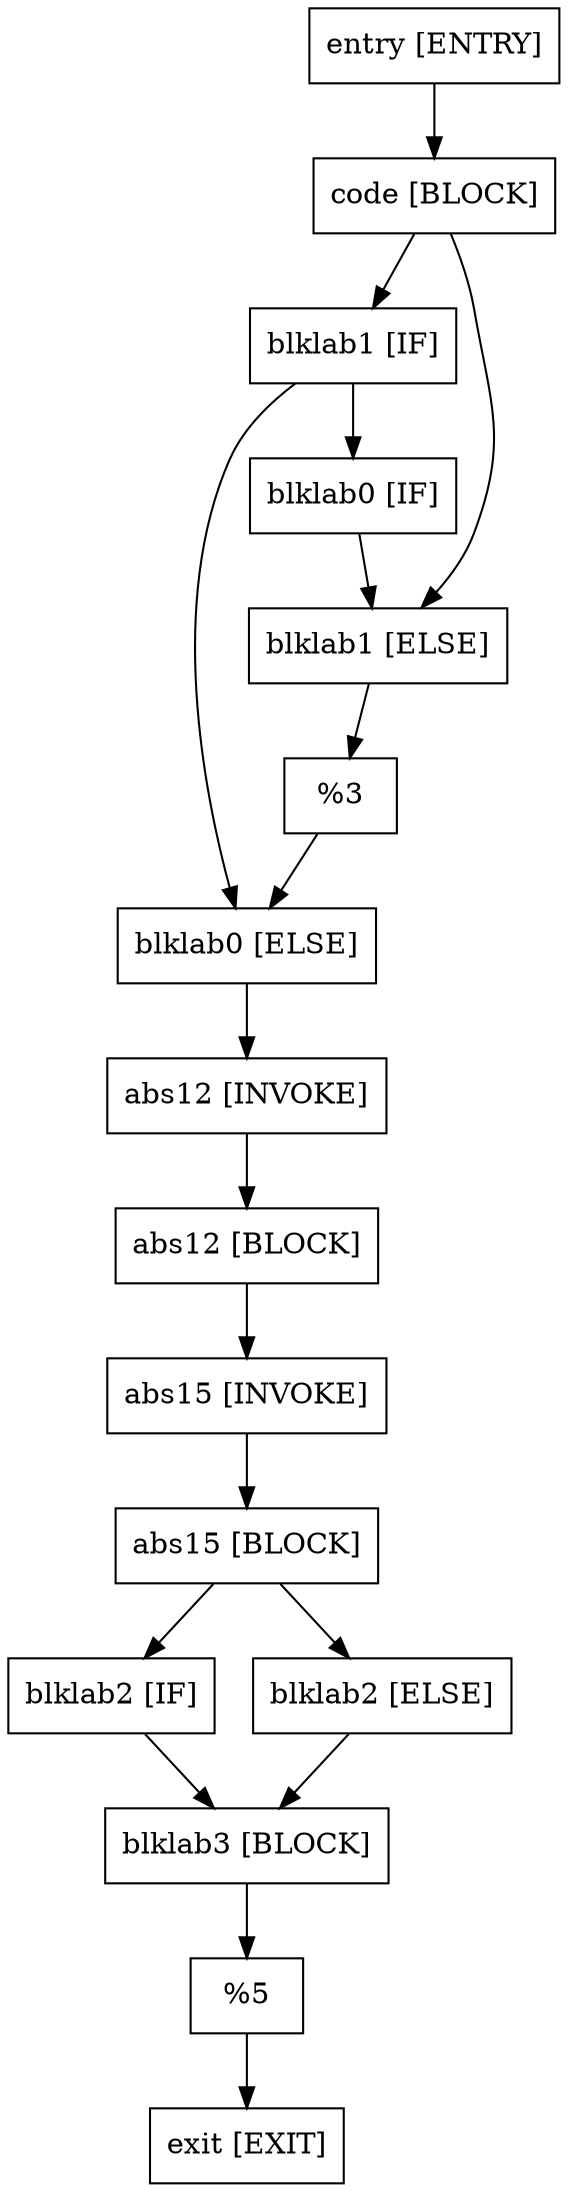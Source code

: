 digraph conflict{
"entry [ENTRY]"[shape=box];
"code [BLOCK]"[shape=box];
"blklab1 [IF]"[shape=box];
"blklab1 [ELSE]"[shape=box];
"blklab0 [IF]"[shape=box];
"blklab0 [ELSE]"[shape=box];
"%10 [RETURN]"[shape=box];
"abs12 [INVOKE]"[shape=box];
"abs12 [BLOCK]"[shape=box];
"abs15 [INVOKE]"[shape=box];
"abs15 [BLOCK]"[shape=box];
"blklab2 [IF]"[shape=box];
"blklab2 [ELSE]"[shape=box];
"blklab3 [BLOCK]"[shape=box];
"%15 [RETURN]"[shape=box];
"exit [EXIT]"[shape=box];
"entry [ENTRY]"->"code [BLOCK]";
"code [BLOCK]"->"blklab1 [IF]";
"code [BLOCK]"->"blklab1 [ELSE]";
"blklab1 [IF]"->"blklab0 [IF]";
"blklab1 [IF]"->"blklab0 [ELSE]";
"blklab1 [ELSE]"->"%10 [RETURN]";
"blklab0 [IF]"->"blklab1 [ELSE]";
"blklab0 [ELSE]"->"abs12 [INVOKE]";
"%10 [RETURN]"->"blklab0 [ELSE]";
"abs12 [INVOKE]"->"abs12 [BLOCK]";
"abs12 [BLOCK]"->"abs15 [INVOKE]";
"abs15 [INVOKE]"->"abs15 [BLOCK]";
"abs15 [BLOCK]"->"blklab2 [IF]";
"abs15 [BLOCK]"->"blklab2 [ELSE]";
"blklab2 [IF]"->"blklab3 [BLOCK]";
"blklab2 [ELSE]"->"blklab3 [BLOCK]";
"blklab3 [BLOCK]"->"%15 [RETURN]";
"%15 [RETURN]"->"exit [EXIT]";

}
